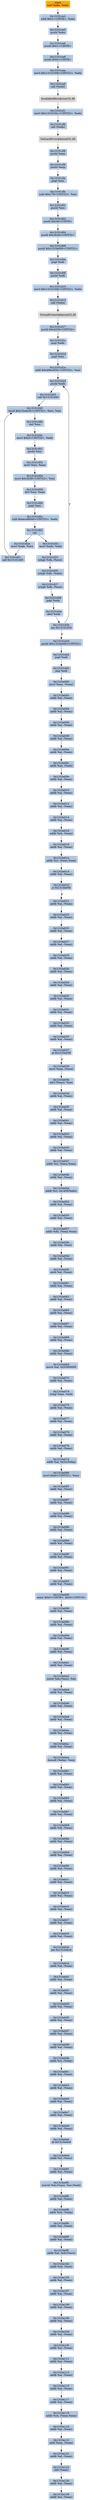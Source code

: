 digraph G {
node[shape=rectangle,style=filled,fillcolor=lightsteelblue,color=lightsteelblue]
bgcolor="transparent"
a0x13101ce0xorl_ebx_ebx[label="start\nxorl %ebx, %ebx",color="lightgrey",fillcolor="orange"];
a0x13101ce2addl_0x1UINT8_ebx[label="0x13101ce2\naddl $0x1<UINT8>, %ebx"];
a0x13101ce5pushl_ebx[label="0x13101ce5\npushl %ebx"];
a0x13101ce6pushl_0x1UINT8[label="0x13101ce6\npushl $0x1<UINT8>"];
a0x13101ce8pushl_0x0UINT8[label="0x13101ce8\npushl $0x0<UINT8>"];
a0x13101ceamovl_0x13101008UINT32_edx[label="0x13101cea\nmovl $0x13101008<UINT32>, %edx"];
a0x13101cefcall_edx_[label="0x13101cef\ncall (%edx)"];
InvalidateRect_user32_dll[label="InvalidateRect@user32.dll",color="lightgrey",fillcolor="lightgrey"];
a0x13101cf1movl_0x1310102cUINT32_edx[label="0x13101cf1\nmovl $0x1310102c<UINT32>, %edx"];
a0x13101cf6call_edx_[label="0x13101cf6\ncall (%edx)"];
GetLastError_kernel32_dll[label="GetLastError@kernel32.dll",color="lightgrey",fillcolor="lightgrey"];
a0x13101cf8pushl_eax[label="0x13101cf8\npushl %eax"];
a0x13101cf9pushl_esp[label="0x13101cf9\npushl %esp"];
a0x13101cfapopl_esi[label="0x13101cfa\npopl %esi"];
a0x13101cfbsubl_0x178UINT32_esi[label="0x13101cfb\nsubl $0x178<UINT32>, %esi"];
a0x13101d01pushl_esi[label="0x13101d01\npushl %esi"];
a0x13101d02pushl_0x40UINT8[label="0x13101d02\npushl $0x40<UINT8>"];
a0x13101d04pushl_0x3b38UINT32[label="0x13101d04\npushl $0x3b38<UINT32>"];
a0x13101d09pushl_0x1310a000UINT32[label="0x13101d09\npushl $0x1310a000<UINT32>"];
a0x13101d0epopl_edi[label="0x13101d0e\npopl %edi"];
a0x13101d0fpushl_edi[label="0x13101d0f\npushl %edi"];
a0x13101d10movl_0x13101028UINT32_ebx[label="0x13101d10\nmovl $0x13101028<UINT32>, %ebx"];
a0x13101d15call_ebx_[label="0x13101d15\ncall (%ebx)"];
VirtualProtect_kernel32_dll[label="VirtualProtect@kernel32.dll",color="lightgrey",fillcolor="lightgrey"];
a0x13101d17pushl_0x4258UINT32[label="0x13101d17\npushl $0x4258<UINT32>"];
a0x13101d1cpopl_edx[label="0x13101d1c\npopl %edx"];
a0x13101d1dpopl_esi[label="0x13101d1d\npopl %esi"];
a0x13101d1eaddl_0x496c0f30UINT32_esi[label="0x13101d1e\naddl $0x496c0f30<UINT32>, %esi"];
a0x13101d24pushl_edx[label="0x13101d24\npushl %edx"];
a0x13101d25call_0x13101d45[label="0x13101d25\ncall 0x13101d45"];
a0x13101d45imull_0x15a4e35UINT32_esi_esi[label="0x13101d45\nimull $0x15a4e35<UINT32>, %esi, %esi"];
a0x13101d4bincl_esi[label="0x13101d4b\nincl %esi"];
a0x13101d4cmovl_0x0UINT32_edx[label="0x13101d4c\nmovl $0x0<UINT32>, %edx"];
a0x13101d51pushl_esi[label="0x13101d51\npushl %esi"];
a0x13101d52movl_esi_eax[label="0x13101d52\nmovl %esi, %eax"];
a0x13101d54movl_0x3b38UINT32_esi[label="0x13101d54\nmovl $0x3b38<UINT32>, %esi"];
a0x13101d59divl_esi_eax[label="0x13101d59\ndivl %esi, %eax"];
a0x13101d5bpopl_esi[label="0x13101d5b\npopl %esi"];
a0x13101d5csubl_0xecef6000UINT32_edx[label="0x13101d5c\nsubl $0xecef6000<UINT32>, %edx"];
a0x13101d62ret[label="0x13101d62\nret"];
a0x13101d2amovl_edx_ecx[label="0x13101d2a\nmovl %edx, %ecx"];
a0x13101d2ccall_0x13101d45[label="0x13101d2c\ncall 0x13101d45"];
a0x13101d31movl_edx_ebx[label="0x13101d31\nmovl %edx, %ebx"];
a0x13101d33xchgb_dh_ecx_[label="0x13101d33\nxchgb %dh, (%ecx)"];
a0x13101d35xchgb_dh_ebx_[label="0x13101d35\nxchgb %dh, (%ebx)"];
a0x13101d37xchgb_dh_ecx_[label="0x13101d37\nxchgb %dh, (%ecx)"];
a0x13101d39popl_edx[label="0x13101d39\npopl %edx"];
a0x13101d3adecl_edx[label="0x13101d3a\ndecl %edx"];
a0x13101d3bjne_0x13101d24[label="0x13101d3b\njne 0x13101d24"];
a0x13101d3dpushl_0x1310a000UINT32[label="0x13101d3d\npushl $0x1310a000<UINT32>"];
a0x13101d42popl_edi[label="0x13101d42\npopl %edi"];
a0x13101d43jmp_edi[label="0x13101d43\njmp %edi"];
a0x1310a000movl_eax_eax_[label="0x1310a000\nmovl %eax, (%eax)"];
a0x1310a002addb_al_eax_[label="0x1310a002\naddb %al, (%eax)"];
a0x1310a004addb_al_eax_[label="0x1310a004\naddb %al, (%eax)"];
a0x1310a006addb_al_eax_[label="0x1310a006\naddb %al, (%eax)"];
a0x1310a008addb_al_eax_[label="0x1310a008\naddb %al, (%eax)"];
a0x1310a00aaddb_al_eax_[label="0x1310a00a\naddb %al, (%eax)"];
a0x1310a00caddb_ah_edi_[label="0x1310a00c\naddb %ah, (%edi)"];
a0x1310a00eaddb_al_eax_[label="0x1310a00e\naddb %al, (%eax)"];
a0x1310a010addb_al_eax_[label="0x1310a010\naddb %al, (%eax)"];
a0x1310a012addb_al_eax_[label="0x1310a012\naddb %al, (%eax)"];
a0x1310a014addb_al_eax_[label="0x1310a014\naddb %al, (%eax)"];
a0x1310a016addb_ch_eax_[label="0x1310a016\naddb %ch, (%eax)"];
a0x1310a018addb_al_eax_[label="0x1310a018\naddb %al, (%eax)"];
a0x1310a01aaddb_cl_eaxeax_[label="0x1310a01a\naddb %cl, (%eax,%eax)"];
a0x1310a01daddb_al_eax_[label="0x1310a01d\naddb %al, (%eax)"];
a0x1310a01fjo_0x1310a05b[label="0x1310a01f\njo 0x1310a05b"];
a0x1310a021addb_al_eax_[label="0x1310a021\naddb %al, (%eax)"];
a0x1310a023addb_al_eax_[label="0x1310a023\naddb %al, (%eax)"];
a0x1310a025addb_al_eax_[label="0x1310a025\naddb %al, (%eax)"];
a0x1310a027addb_al_eax_[label="0x1310a027\naddb %al, (%eax)"];
a0x1310a029addb_al_eax_[label="0x1310a029\naddb %al, (%eax)"];
a0x1310a02baddb_al_eax_[label="0x1310a02b\naddb %al, (%eax)"];
a0x1310a02daddb_al_eax_[label="0x1310a02d\naddb %al, (%eax)"];
a0x1310a02faddb_al_eax_[label="0x1310a02f\naddb %al, (%eax)"];
a0x1310a031addb_al_eax_[label="0x1310a031\naddb %al, (%eax)"];
a0x1310a033addb_al_eax_[label="0x1310a033\naddb %al, (%eax)"];
a0x1310a035addb_al_eax_[label="0x1310a035\naddb %al, (%eax)"];
a0x1310a037je_0x1310a039[label="0x1310a037\nje 0x1310a039"];
a0x1310a039movl_eax_eax_[label="0x1310a039\nmovl %eax, (%eax)"];
a0x1310a03badcl_eax__eax[label="0x1310a03b\nadcl (%eax), %eax"];
a0x1310a03daddb_al_eax_[label="0x1310a03d\naddb %al, (%eax)"];
a0x1310a03faddb_al_eax_[label="0x1310a03f\naddb %al, (%eax)"];
a0x1310a041addb_al_eax_[label="0x1310a041\naddb %al, (%eax)"];
a0x1310a043addb_al_eax_[label="0x1310a043\naddb %al, (%eax)"];
a0x1310a045addb_al_eax_[label="0x1310a045\naddb %al, (%eax)"];
a0x1310a047addb_cl_ecxeax_[label="0x1310a047\naddb %cl, (%ecx,%eax)"];
a0x1310a04baddb_al_eax_[label="0x1310a04b\naddb %al, (%eax)"];
a0x1310a04daddb_cl_0xc400ebx_[label="0x1310a04d\naddb %cl, 0xc400(%ebx)"];
a0x1310a053addb_al_eax_[label="0x1310a053\naddb %al, (%eax)"];
a0x1310a055addb_al_eax_[label="0x1310a055\naddb %al, (%eax)"];
a0x1310a057addb_dh_eaxeax_[label="0x1310a057\naddb %dh, (%eax,%eax)"];
a0x1310a05baddb_bl_esi_[label="0x1310a05b\naddb %bl, (%esi)"];
a0x1310a05daddb_al_eax_[label="0x1310a05d\naddb %al, (%eax)"];
a0x1310a05fadcb_al_eax_[label="0x1310a05f\nadcb %al, (%eax)"];
a0x1310a061addb_al_eax_[label="0x1310a061\naddb %al, (%eax)"];
a0x1310a063addb_al_eax_[label="0x1310a063\naddb %al, (%eax)"];
a0x1310a065addb_al_eax_[label="0x1310a065\naddb %al, (%eax)"];
a0x1310a067addb_al_eax_[label="0x1310a067\naddb %al, (%eax)"];
a0x1310a069addb_al_eax_[label="0x1310a069\naddb %al, (%eax)"];
a0x1310a06baddb_al_eax_[label="0x1310a06b\naddb %al, (%eax)"];
a0x1310a06dmovb_al_0x53000000[label="0x1310a06d\nmovb %al, 0x53000000"];
a0x1310a072addb_al_eax_[label="0x1310a072\naddb %al, (%eax)"];
a0x1310a074xchgl_eax_edx[label="0x1310a074\nxchgl %eax, %edx"];
a0x1310a075addb_al_eax_[label="0x1310a075\naddb %al, (%eax)"];
a0x1310a077addb_al_eax_[label="0x1310a077\naddb %al, (%eax)"];
a0x1310a079addb_al_eax_[label="0x1310a079\naddb %al, (%eax)"];
a0x1310a07baddb_al_eax_[label="0x1310a07b\naddb %al, (%eax)"];
a0x1310a07daddb_al_0x52ebp_[label="0x1310a07d\naddb %al, 0x52(%ebp)"];
a0x1310a080movl_0x0UINT32_ecx[label="0x1310a080\nmovl $0x0<UINT32>, %ecx"];
a0x1310a085addb_al_eax_[label="0x1310a085\naddb %al, (%eax)"];
a0x1310a087addb_al_eax_[label="0x1310a087\naddb %al, (%eax)"];
a0x1310a089addb_al_eax_[label="0x1310a089\naddb %al, (%eax)"];
a0x1310a08baddb_al_eax_[label="0x1310a08b\naddb %al, (%eax)"];
a0x1310a08daddb_al_eax_[label="0x1310a08d\naddb %al, (%eax)"];
a0x1310a08faddb_al_eax_[label="0x1310a08f\naddb %al, (%eax)"];
a0x1310a091addb_al_eax_[label="0x1310a091\naddb %al, (%eax)"];
a0x1310a093addb_al_eax_[label="0x1310a093\naddb %al, (%eax)"];
a0x1310a095enter_0x0UINT8_0x0UINT16[label="0x1310a095\nenter $0x0<UINT8>, $0x0<UINT16>"];
a0x1310a099addb_al_eax_[label="0x1310a099\naddb %al, (%eax)"];
a0x1310a09baddb_al_eax_[label="0x1310a09b\naddb %al, (%eax)"];
a0x1310a09daddb_al_eax_[label="0x1310a09d\naddb %al, (%eax)"];
a0x1310a09faddb_al_eax_[label="0x1310a09f\naddb %al, (%eax)"];
a0x1310a0a1addb_al_eax_[label="0x1310a0a1\naddb %al, (%eax)"];
a0x1310a0a3outsb_ds_esi__dx[label="0x1310a0a3\noutsb %ds:(%esi), %dx"];
a0x1310a0a4addb_al_eax_[label="0x1310a0a4\naddb %al, (%eax)"];
a0x1310a0a6addb_al_eax_[label="0x1310a0a6\naddb %al, (%eax)"];
a0x1310a0a8addb_al_eax_[label="0x1310a0a8\naddb %al, (%eax)"];
a0x1310a0aaaddb_al_eax_[label="0x1310a0aa\naddb %al, (%eax)"];
a0x1310a0acaddb_al_eax_[label="0x1310a0ac\naddb %al, (%eax)"];
a0x1310a0aeboundl_ebp__esp[label="0x1310a0ae\nboundl (%ebp), %esp"];
a0x1310a0b1addb_al_eax_[label="0x1310a0b1\naddb %al, (%eax)"];
a0x1310a0b3addb_al_eax_[label="0x1310a0b3\naddb %al, (%eax)"];
a0x1310a0b5addb_al_eax_[label="0x1310a0b5\naddb %al, (%eax)"];
a0x1310a0b7addb_al_eax_[label="0x1310a0b7\naddb %al, (%eax)"];
a0x1310a0b9addb_dl_eax_[label="0x1310a0b9\naddb %dl, (%eax)"];
a0x1310a0bbaddb_al_eax_[label="0x1310a0bb\naddb %al, (%eax)"];
a0x1310a0bdaddb_al_eax_[label="0x1310a0bd\naddb %al, (%eax)"];
a0x1310a0bfaddb_al_eax_[label="0x1310a0bf\naddb %al, (%eax)"];
a0x1310a0c1addb_al_eax_[label="0x1310a0c1\naddb %al, (%eax)"];
a0x1310a0c3addb_al_eax_[label="0x1310a0c3\naddb %al, (%eax)"];
a0x1310a0c5addb_al_eax_[label="0x1310a0c5\naddb %al, (%eax)"];
a0x1310a0c7addb_al_eax_[label="0x1310a0c7\naddb %al, (%eax)"];
a0x1310a0c9addb_al_eax_[label="0x1310a0c9\naddb %al, (%eax)"];
a0x1310a0cbjne_0x1310a0cd[label="0x1310a0cb\njne 0x1310a0cd"];
a0x1310a0cdaddb_al_eax_[label="0x1310a0cd\naddb %al, (%eax)"];
a0x1310a0cfaddb_al_eax_[label="0x1310a0cf\naddb %al, (%eax)"];
a0x1310a0d1addb_al_eax_[label="0x1310a0d1\naddb %al, (%eax)"];
a0x1310a0d3addb_al_eax_[label="0x1310a0d3\naddb %al, (%eax)"];
a0x1310a0d5addb_al_eax_[label="0x1310a0d5\naddb %al, (%eax)"];
a0x1310a0d7addb_al_eax_[label="0x1310a0d7\naddb %al, (%eax)"];
a0x1310a0d9addb_al_eax_[label="0x1310a0d9\naddb %al, (%eax)"];
a0x1310a0dbaddb_cl_ebp_[label="0x1310a0db\naddb %cl, (%ebp)"];
a0x1310a0e1addb_al_eax_[label="0x1310a0e1\naddb %al, (%eax)"];
a0x1310a0e3addb_al_eax_[label="0x1310a0e3\naddb %al, (%eax)"];
a0x1310a0e5addb_al_eax_[label="0x1310a0e5\naddb %al, (%eax)"];
a0x1310a0e7addb_al_eax_[label="0x1310a0e7\naddb %al, (%eax)"];
a0x1310a0e9addb_al_eax_[label="0x1310a0e9\naddb %al, (%eax)"];
a0x1310a0ebjb_0x1310a0ed[label="0x1310a0eb\njb 0x1310a0ed"];
a0x1310a0edaddb_cl_ecx_[label="0x1310a0ed\naddb %cl, (%ecx)"];
a0x1310a0f3addb_al_eax_[label="0x1310a0f3\naddb %al, (%eax)"];
a0x1310a0f5movsb_ds_esi__es_edi_[label="0x1310a0f5\nmovsb %ds:(%esi), %es:(%edi)"];
a0x1310a0f6addb_al_eax_[label="0x1310a0f6\naddb %al, (%eax)"];
a0x1310a0f8addb_ch_ebp_[label="0x1310a0f8\naddb %ch, (%ebp)"];
a0x1310a0fbaddb_al_eax_[label="0x1310a0fb\naddb %al, (%eax)"];
a0x1310a0fdaddb_al_eax_[label="0x1310a0fd\naddb %al, (%eax)"];
a0x1310a0ffaddb_al_0x6cecx_[label="0x1310a0ff\naddb %al, 0x6c(%ecx)"];
a0x1310a102addb_ch_esi_[label="0x1310a102\naddb %ch, (%esi)"];
a0x1310a105addb_al_eax_[label="0x1310a105\naddb %al, (%eax)"];
a0x1310a107addb_al_eax_[label="0x1310a107\naddb %al, (%eax)"];
a0x1310a109addb_al_eax_[label="0x1310a109\naddb %al, (%eax)"];
a0x1310a10baddb_al_eax_[label="0x1310a10b\naddb %al, (%eax)"];
a0x1310a10daddb_al_eax_[label="0x1310a10d\naddb %al, (%eax)"];
a0x1310a10faddb_al_eax_[label="0x1310a10f\naddb %al, (%eax)"];
a0x1310a111addb_al_eax_[label="0x1310a111\naddb %al, (%eax)"];
a0x1310a113addb_al_eax_[label="0x1310a113\naddb %al, (%eax)"];
a0x1310a115addb_al_eax_[label="0x1310a115\naddb %al, (%eax)"];
a0x1310a117addb_al_eax_[label="0x1310a117\naddb %al, (%eax)"];
a0x1310a119addb_ch_eaxeax_[label="0x1310a119\naddb %ch, (%eax,%eax)"];
a0x1310a11daddb_al_eax_[label="0x1310a11d\naddb %al, (%eax)"];
a0x1310a11faddl_eax_eax_[label="0x1310a11f\naddl %eax, (%eax)"];
a0x1310a121addb_al_eax_[label="0x1310a121\naddb %al, (%eax)"];
a0x1310a123sldt_eax_[label="0x1310a123\nsldt (%eax)"];
a0x1310a126addb_al_eax_[label="0x1310a126\naddb %al, (%eax)"];
a0x1310a128addb_al_eax_[label="0x1310a128\naddb %al, (%eax)"];
a0x13101ce0xorl_ebx_ebx -> a0x13101ce2addl_0x1UINT8_ebx [color="#000000"];
a0x13101ce2addl_0x1UINT8_ebx -> a0x13101ce5pushl_ebx [color="#000000"];
a0x13101ce5pushl_ebx -> a0x13101ce6pushl_0x1UINT8 [color="#000000"];
a0x13101ce6pushl_0x1UINT8 -> a0x13101ce8pushl_0x0UINT8 [color="#000000"];
a0x13101ce8pushl_0x0UINT8 -> a0x13101ceamovl_0x13101008UINT32_edx [color="#000000"];
a0x13101ceamovl_0x13101008UINT32_edx -> a0x13101cefcall_edx_ [color="#000000"];
a0x13101cefcall_edx_ -> InvalidateRect_user32_dll [color="#000000"];
InvalidateRect_user32_dll -> a0x13101cf1movl_0x1310102cUINT32_edx [color="#000000"];
a0x13101cf1movl_0x1310102cUINT32_edx -> a0x13101cf6call_edx_ [color="#000000"];
a0x13101cf6call_edx_ -> GetLastError_kernel32_dll [color="#000000"];
GetLastError_kernel32_dll -> a0x13101cf8pushl_eax [color="#000000"];
a0x13101cf8pushl_eax -> a0x13101cf9pushl_esp [color="#000000"];
a0x13101cf9pushl_esp -> a0x13101cfapopl_esi [color="#000000"];
a0x13101cfapopl_esi -> a0x13101cfbsubl_0x178UINT32_esi [color="#000000"];
a0x13101cfbsubl_0x178UINT32_esi -> a0x13101d01pushl_esi [color="#000000"];
a0x13101d01pushl_esi -> a0x13101d02pushl_0x40UINT8 [color="#000000"];
a0x13101d02pushl_0x40UINT8 -> a0x13101d04pushl_0x3b38UINT32 [color="#000000"];
a0x13101d04pushl_0x3b38UINT32 -> a0x13101d09pushl_0x1310a000UINT32 [color="#000000"];
a0x13101d09pushl_0x1310a000UINT32 -> a0x13101d0epopl_edi [color="#000000"];
a0x13101d0epopl_edi -> a0x13101d0fpushl_edi [color="#000000"];
a0x13101d0fpushl_edi -> a0x13101d10movl_0x13101028UINT32_ebx [color="#000000"];
a0x13101d10movl_0x13101028UINT32_ebx -> a0x13101d15call_ebx_ [color="#000000"];
a0x13101d15call_ebx_ -> VirtualProtect_kernel32_dll [color="#000000"];
VirtualProtect_kernel32_dll -> a0x13101d17pushl_0x4258UINT32 [color="#000000"];
a0x13101d17pushl_0x4258UINT32 -> a0x13101d1cpopl_edx [color="#000000"];
a0x13101d1cpopl_edx -> a0x13101d1dpopl_esi [color="#000000"];
a0x13101d1dpopl_esi -> a0x13101d1eaddl_0x496c0f30UINT32_esi [color="#000000"];
a0x13101d1eaddl_0x496c0f30UINT32_esi -> a0x13101d24pushl_edx [color="#000000"];
a0x13101d24pushl_edx -> a0x13101d25call_0x13101d45 [color="#000000"];
a0x13101d25call_0x13101d45 -> a0x13101d45imull_0x15a4e35UINT32_esi_esi [color="#000000"];
a0x13101d45imull_0x15a4e35UINT32_esi_esi -> a0x13101d4bincl_esi [color="#000000"];
a0x13101d4bincl_esi -> a0x13101d4cmovl_0x0UINT32_edx [color="#000000"];
a0x13101d4cmovl_0x0UINT32_edx -> a0x13101d51pushl_esi [color="#000000"];
a0x13101d51pushl_esi -> a0x13101d52movl_esi_eax [color="#000000"];
a0x13101d52movl_esi_eax -> a0x13101d54movl_0x3b38UINT32_esi [color="#000000"];
a0x13101d54movl_0x3b38UINT32_esi -> a0x13101d59divl_esi_eax [color="#000000"];
a0x13101d59divl_esi_eax -> a0x13101d5bpopl_esi [color="#000000"];
a0x13101d5bpopl_esi -> a0x13101d5csubl_0xecef6000UINT32_edx [color="#000000"];
a0x13101d5csubl_0xecef6000UINT32_edx -> a0x13101d62ret [color="#000000"];
a0x13101d62ret -> a0x13101d2amovl_edx_ecx [color="#000000"];
a0x13101d2amovl_edx_ecx -> a0x13101d2ccall_0x13101d45 [color="#000000"];
a0x13101d2ccall_0x13101d45 -> a0x13101d45imull_0x15a4e35UINT32_esi_esi [color="#000000"];
a0x13101d62ret -> a0x13101d31movl_edx_ebx [color="#000000"];
a0x13101d31movl_edx_ebx -> a0x13101d33xchgb_dh_ecx_ [color="#000000"];
a0x13101d33xchgb_dh_ecx_ -> a0x13101d35xchgb_dh_ebx_ [color="#000000"];
a0x13101d35xchgb_dh_ebx_ -> a0x13101d37xchgb_dh_ecx_ [color="#000000"];
a0x13101d37xchgb_dh_ecx_ -> a0x13101d39popl_edx [color="#000000"];
a0x13101d39popl_edx -> a0x13101d3adecl_edx [color="#000000"];
a0x13101d3adecl_edx -> a0x13101d3bjne_0x13101d24 [color="#000000"];
a0x13101d3bjne_0x13101d24 -> a0x13101d24pushl_edx [color="#000000",label="T"];
a0x13101d3bjne_0x13101d24 -> a0x13101d3dpushl_0x1310a000UINT32 [color="#000000",label="F"];
a0x13101d3dpushl_0x1310a000UINT32 -> a0x13101d42popl_edi [color="#000000"];
a0x13101d42popl_edi -> a0x13101d43jmp_edi [color="#000000"];
a0x13101d43jmp_edi -> a0x1310a000movl_eax_eax_ [color="#000000"];
a0x1310a000movl_eax_eax_ -> a0x1310a002addb_al_eax_ [color="#000000"];
a0x1310a002addb_al_eax_ -> a0x1310a004addb_al_eax_ [color="#000000"];
a0x1310a004addb_al_eax_ -> a0x1310a006addb_al_eax_ [color="#000000"];
a0x1310a006addb_al_eax_ -> a0x1310a008addb_al_eax_ [color="#000000"];
a0x1310a008addb_al_eax_ -> a0x1310a00aaddb_al_eax_ [color="#000000"];
a0x1310a00aaddb_al_eax_ -> a0x1310a00caddb_ah_edi_ [color="#000000"];
a0x1310a00caddb_ah_edi_ -> a0x1310a00eaddb_al_eax_ [color="#000000"];
a0x1310a00eaddb_al_eax_ -> a0x1310a010addb_al_eax_ [color="#000000"];
a0x1310a010addb_al_eax_ -> a0x1310a012addb_al_eax_ [color="#000000"];
a0x1310a012addb_al_eax_ -> a0x1310a014addb_al_eax_ [color="#000000"];
a0x1310a014addb_al_eax_ -> a0x1310a016addb_ch_eax_ [color="#000000"];
a0x1310a016addb_ch_eax_ -> a0x1310a018addb_al_eax_ [color="#000000"];
a0x1310a018addb_al_eax_ -> a0x1310a01aaddb_cl_eaxeax_ [color="#000000"];
a0x1310a01aaddb_cl_eaxeax_ -> a0x1310a01daddb_al_eax_ [color="#000000"];
a0x1310a01daddb_al_eax_ -> a0x1310a01fjo_0x1310a05b [color="#000000"];
a0x1310a01fjo_0x1310a05b -> a0x1310a021addb_al_eax_ [color="#000000",label="F"];
a0x1310a021addb_al_eax_ -> a0x1310a023addb_al_eax_ [color="#000000"];
a0x1310a023addb_al_eax_ -> a0x1310a025addb_al_eax_ [color="#000000"];
a0x1310a025addb_al_eax_ -> a0x1310a027addb_al_eax_ [color="#000000"];
a0x1310a027addb_al_eax_ -> a0x1310a029addb_al_eax_ [color="#000000"];
a0x1310a029addb_al_eax_ -> a0x1310a02baddb_al_eax_ [color="#000000"];
a0x1310a02baddb_al_eax_ -> a0x1310a02daddb_al_eax_ [color="#000000"];
a0x1310a02daddb_al_eax_ -> a0x1310a02faddb_al_eax_ [color="#000000"];
a0x1310a02faddb_al_eax_ -> a0x1310a031addb_al_eax_ [color="#000000"];
a0x1310a031addb_al_eax_ -> a0x1310a033addb_al_eax_ [color="#000000"];
a0x1310a033addb_al_eax_ -> a0x1310a035addb_al_eax_ [color="#000000"];
a0x1310a035addb_al_eax_ -> a0x1310a037je_0x1310a039 [color="#000000"];
a0x1310a037je_0x1310a039 -> a0x1310a039movl_eax_eax_ [color="#000000",label="F"];
a0x1310a039movl_eax_eax_ -> a0x1310a03badcl_eax__eax [color="#000000"];
a0x1310a03badcl_eax__eax -> a0x1310a03daddb_al_eax_ [color="#000000"];
a0x1310a03daddb_al_eax_ -> a0x1310a03faddb_al_eax_ [color="#000000"];
a0x1310a03faddb_al_eax_ -> a0x1310a041addb_al_eax_ [color="#000000"];
a0x1310a041addb_al_eax_ -> a0x1310a043addb_al_eax_ [color="#000000"];
a0x1310a043addb_al_eax_ -> a0x1310a045addb_al_eax_ [color="#000000"];
a0x1310a045addb_al_eax_ -> a0x1310a047addb_cl_ecxeax_ [color="#000000"];
a0x1310a047addb_cl_ecxeax_ -> a0x1310a04baddb_al_eax_ [color="#000000"];
a0x1310a04baddb_al_eax_ -> a0x1310a04daddb_cl_0xc400ebx_ [color="#000000"];
a0x1310a04daddb_cl_0xc400ebx_ -> a0x1310a053addb_al_eax_ [color="#000000"];
a0x1310a053addb_al_eax_ -> a0x1310a055addb_al_eax_ [color="#000000"];
a0x1310a055addb_al_eax_ -> a0x1310a057addb_dh_eaxeax_ [color="#000000"];
a0x1310a057addb_dh_eaxeax_ -> a0x1310a05baddb_bl_esi_ [color="#000000"];
a0x1310a05baddb_bl_esi_ -> a0x1310a05daddb_al_eax_ [color="#000000"];
a0x1310a05daddb_al_eax_ -> a0x1310a05fadcb_al_eax_ [color="#000000"];
a0x1310a05fadcb_al_eax_ -> a0x1310a061addb_al_eax_ [color="#000000"];
a0x1310a061addb_al_eax_ -> a0x1310a063addb_al_eax_ [color="#000000"];
a0x1310a063addb_al_eax_ -> a0x1310a065addb_al_eax_ [color="#000000"];
a0x1310a065addb_al_eax_ -> a0x1310a067addb_al_eax_ [color="#000000"];
a0x1310a067addb_al_eax_ -> a0x1310a069addb_al_eax_ [color="#000000"];
a0x1310a069addb_al_eax_ -> a0x1310a06baddb_al_eax_ [color="#000000"];
a0x1310a06baddb_al_eax_ -> a0x1310a06dmovb_al_0x53000000 [color="#000000"];
a0x1310a06dmovb_al_0x53000000 -> a0x1310a072addb_al_eax_ [color="#000000"];
a0x1310a072addb_al_eax_ -> a0x1310a074xchgl_eax_edx [color="#000000"];
a0x1310a074xchgl_eax_edx -> a0x1310a075addb_al_eax_ [color="#000000"];
a0x1310a075addb_al_eax_ -> a0x1310a077addb_al_eax_ [color="#000000"];
a0x1310a077addb_al_eax_ -> a0x1310a079addb_al_eax_ [color="#000000"];
a0x1310a079addb_al_eax_ -> a0x1310a07baddb_al_eax_ [color="#000000"];
a0x1310a07baddb_al_eax_ -> a0x1310a07daddb_al_0x52ebp_ [color="#000000"];
a0x1310a07daddb_al_0x52ebp_ -> a0x1310a080movl_0x0UINT32_ecx [color="#000000"];
a0x1310a080movl_0x0UINT32_ecx -> a0x1310a085addb_al_eax_ [color="#000000"];
a0x1310a085addb_al_eax_ -> a0x1310a087addb_al_eax_ [color="#000000"];
a0x1310a087addb_al_eax_ -> a0x1310a089addb_al_eax_ [color="#000000"];
a0x1310a089addb_al_eax_ -> a0x1310a08baddb_al_eax_ [color="#000000"];
a0x1310a08baddb_al_eax_ -> a0x1310a08daddb_al_eax_ [color="#000000"];
a0x1310a08daddb_al_eax_ -> a0x1310a08faddb_al_eax_ [color="#000000"];
a0x1310a08faddb_al_eax_ -> a0x1310a091addb_al_eax_ [color="#000000"];
a0x1310a091addb_al_eax_ -> a0x1310a093addb_al_eax_ [color="#000000"];
a0x1310a093addb_al_eax_ -> a0x1310a095enter_0x0UINT8_0x0UINT16 [color="#000000"];
a0x1310a095enter_0x0UINT8_0x0UINT16 -> a0x1310a099addb_al_eax_ [color="#000000"];
a0x1310a099addb_al_eax_ -> a0x1310a09baddb_al_eax_ [color="#000000"];
a0x1310a09baddb_al_eax_ -> a0x1310a09daddb_al_eax_ [color="#000000"];
a0x1310a09daddb_al_eax_ -> a0x1310a09faddb_al_eax_ [color="#000000"];
a0x1310a09faddb_al_eax_ -> a0x1310a0a1addb_al_eax_ [color="#000000"];
a0x1310a0a1addb_al_eax_ -> a0x1310a0a3outsb_ds_esi__dx [color="#000000"];
a0x1310a0a3outsb_ds_esi__dx -> a0x1310a0a4addb_al_eax_ [color="#000000"];
a0x1310a0a4addb_al_eax_ -> a0x1310a0a6addb_al_eax_ [color="#000000"];
a0x1310a0a6addb_al_eax_ -> a0x1310a0a8addb_al_eax_ [color="#000000"];
a0x1310a0a8addb_al_eax_ -> a0x1310a0aaaddb_al_eax_ [color="#000000"];
a0x1310a0aaaddb_al_eax_ -> a0x1310a0acaddb_al_eax_ [color="#000000"];
a0x1310a0acaddb_al_eax_ -> a0x1310a0aeboundl_ebp__esp [color="#000000"];
a0x1310a0aeboundl_ebp__esp -> a0x1310a0b1addb_al_eax_ [color="#000000"];
a0x1310a0b1addb_al_eax_ -> a0x1310a0b3addb_al_eax_ [color="#000000"];
a0x1310a0b3addb_al_eax_ -> a0x1310a0b5addb_al_eax_ [color="#000000"];
a0x1310a0b5addb_al_eax_ -> a0x1310a0b7addb_al_eax_ [color="#000000"];
a0x1310a0b7addb_al_eax_ -> a0x1310a0b9addb_dl_eax_ [color="#000000"];
a0x1310a0b9addb_dl_eax_ -> a0x1310a0bbaddb_al_eax_ [color="#000000"];
a0x1310a0bbaddb_al_eax_ -> a0x1310a0bdaddb_al_eax_ [color="#000000"];
a0x1310a0bdaddb_al_eax_ -> a0x1310a0bfaddb_al_eax_ [color="#000000"];
a0x1310a0bfaddb_al_eax_ -> a0x1310a0c1addb_al_eax_ [color="#000000"];
a0x1310a0c1addb_al_eax_ -> a0x1310a0c3addb_al_eax_ [color="#000000"];
a0x1310a0c3addb_al_eax_ -> a0x1310a0c5addb_al_eax_ [color="#000000"];
a0x1310a0c5addb_al_eax_ -> a0x1310a0c7addb_al_eax_ [color="#000000"];
a0x1310a0c7addb_al_eax_ -> a0x1310a0c9addb_al_eax_ [color="#000000"];
a0x1310a0c9addb_al_eax_ -> a0x1310a0cbjne_0x1310a0cd [color="#000000"];
a0x1310a0cbjne_0x1310a0cd -> a0x1310a0cdaddb_al_eax_ [color="#000000",label="T"];
a0x1310a0cdaddb_al_eax_ -> a0x1310a0cfaddb_al_eax_ [color="#000000"];
a0x1310a0cfaddb_al_eax_ -> a0x1310a0d1addb_al_eax_ [color="#000000"];
a0x1310a0d1addb_al_eax_ -> a0x1310a0d3addb_al_eax_ [color="#000000"];
a0x1310a0d3addb_al_eax_ -> a0x1310a0d5addb_al_eax_ [color="#000000"];
a0x1310a0d5addb_al_eax_ -> a0x1310a0d7addb_al_eax_ [color="#000000"];
a0x1310a0d7addb_al_eax_ -> a0x1310a0d9addb_al_eax_ [color="#000000"];
a0x1310a0d9addb_al_eax_ -> a0x1310a0dbaddb_cl_ebp_ [color="#000000"];
a0x1310a0dbaddb_cl_ebp_ -> a0x1310a0e1addb_al_eax_ [color="#000000"];
a0x1310a0e1addb_al_eax_ -> a0x1310a0e3addb_al_eax_ [color="#000000"];
a0x1310a0e3addb_al_eax_ -> a0x1310a0e5addb_al_eax_ [color="#000000"];
a0x1310a0e5addb_al_eax_ -> a0x1310a0e7addb_al_eax_ [color="#000000"];
a0x1310a0e7addb_al_eax_ -> a0x1310a0e9addb_al_eax_ [color="#000000"];
a0x1310a0e9addb_al_eax_ -> a0x1310a0ebjb_0x1310a0ed [color="#000000"];
a0x1310a0ebjb_0x1310a0ed -> a0x1310a0edaddb_cl_ecx_ [color="#000000",label="F"];
a0x1310a0edaddb_cl_ecx_ -> a0x1310a0f3addb_al_eax_ [color="#000000"];
a0x1310a0f3addb_al_eax_ -> a0x1310a0f5movsb_ds_esi__es_edi_ [color="#000000"];
a0x1310a0f5movsb_ds_esi__es_edi_ -> a0x1310a0f6addb_al_eax_ [color="#000000"];
a0x1310a0f6addb_al_eax_ -> a0x1310a0f8addb_ch_ebp_ [color="#000000"];
a0x1310a0f8addb_ch_ebp_ -> a0x1310a0fbaddb_al_eax_ [color="#000000"];
a0x1310a0fbaddb_al_eax_ -> a0x1310a0fdaddb_al_eax_ [color="#000000"];
a0x1310a0fdaddb_al_eax_ -> a0x1310a0ffaddb_al_0x6cecx_ [color="#000000"];
a0x1310a0ffaddb_al_0x6cecx_ -> a0x1310a102addb_ch_esi_ [color="#000000"];
a0x1310a102addb_ch_esi_ -> a0x1310a105addb_al_eax_ [color="#000000"];
a0x1310a105addb_al_eax_ -> a0x1310a107addb_al_eax_ [color="#000000"];
a0x1310a107addb_al_eax_ -> a0x1310a109addb_al_eax_ [color="#000000"];
a0x1310a109addb_al_eax_ -> a0x1310a10baddb_al_eax_ [color="#000000"];
a0x1310a10baddb_al_eax_ -> a0x1310a10daddb_al_eax_ [color="#000000"];
a0x1310a10daddb_al_eax_ -> a0x1310a10faddb_al_eax_ [color="#000000"];
a0x1310a10faddb_al_eax_ -> a0x1310a111addb_al_eax_ [color="#000000"];
a0x1310a111addb_al_eax_ -> a0x1310a113addb_al_eax_ [color="#000000"];
a0x1310a113addb_al_eax_ -> a0x1310a115addb_al_eax_ [color="#000000"];
a0x1310a115addb_al_eax_ -> a0x1310a117addb_al_eax_ [color="#000000"];
a0x1310a117addb_al_eax_ -> a0x1310a119addb_ch_eaxeax_ [color="#000000"];
a0x1310a119addb_ch_eaxeax_ -> a0x1310a11daddb_al_eax_ [color="#000000"];
a0x1310a11daddb_al_eax_ -> a0x1310a11faddl_eax_eax_ [color="#000000"];
a0x1310a11faddl_eax_eax_ -> a0x1310a121addb_al_eax_ [color="#000000"];
a0x1310a121addb_al_eax_ -> a0x1310a123sldt_eax_ [color="#000000"];
a0x1310a123sldt_eax_ -> a0x1310a126addb_al_eax_ [color="#000000"];
a0x1310a126addb_al_eax_ -> a0x1310a128addb_al_eax_ [color="#000000"];
}
